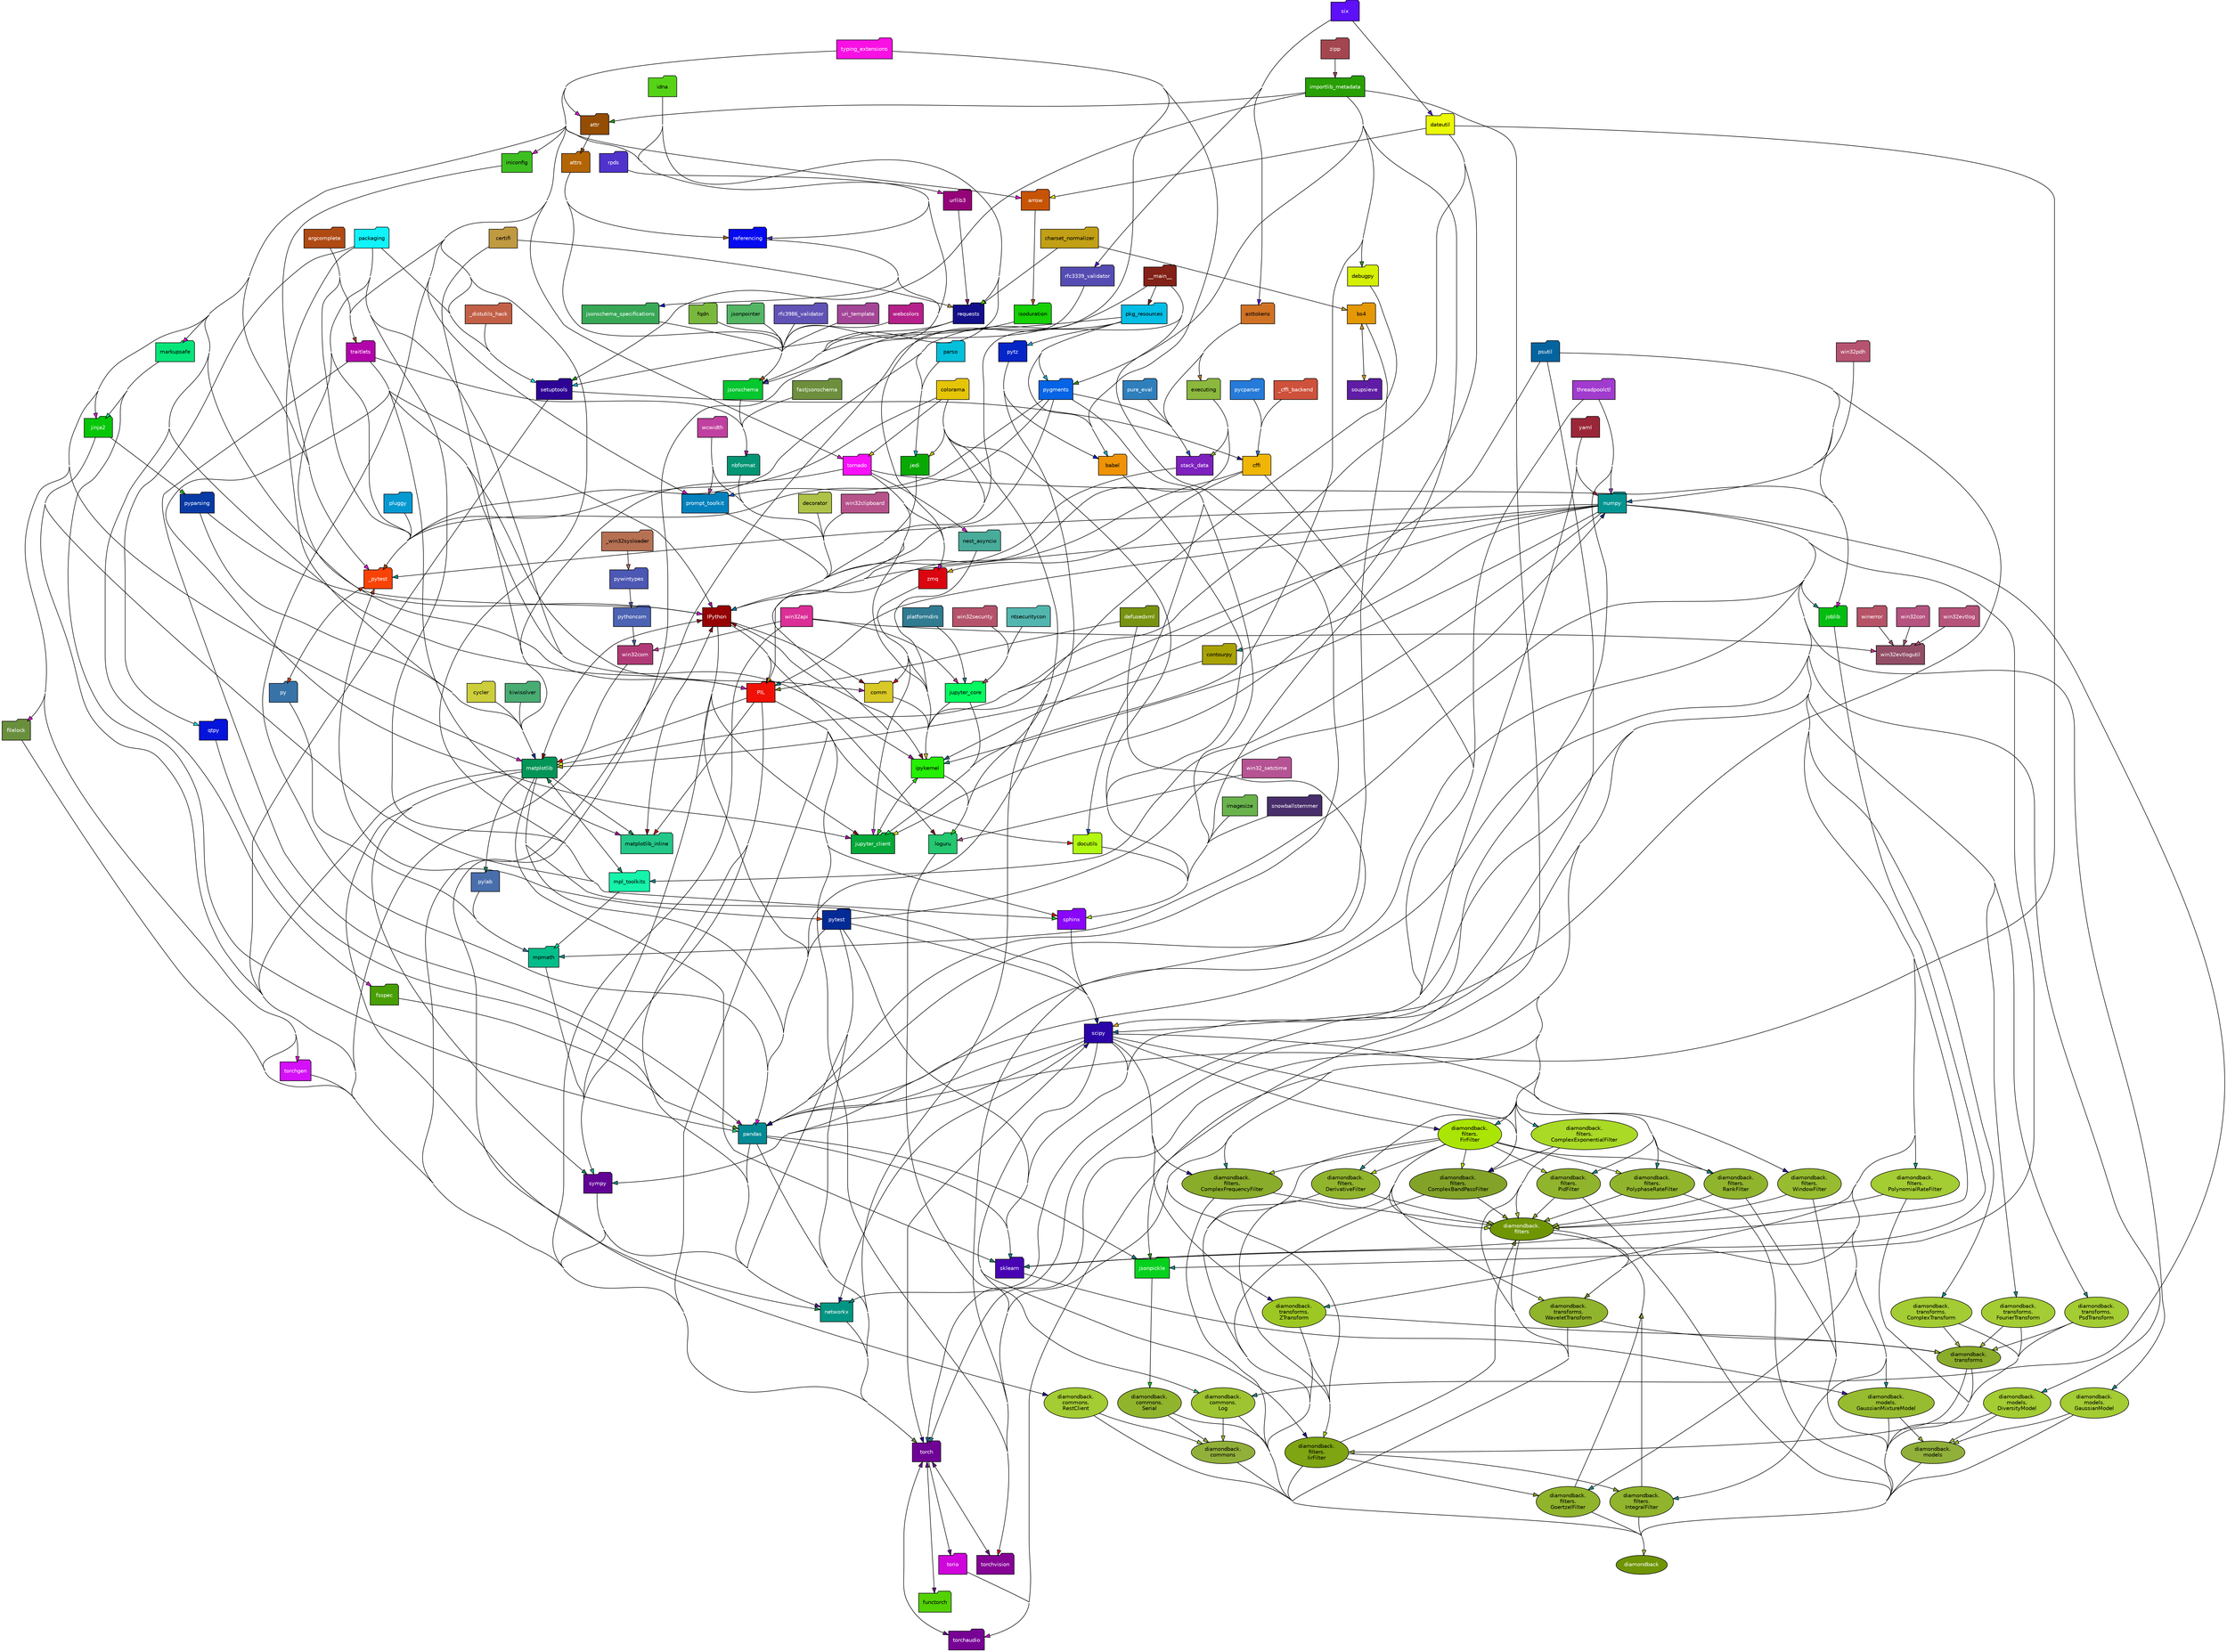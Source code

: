 
digraph G {
    concentrate = true;

    rankdir = TB;
    node [style=filled,fillcolor="#ffffff",fontcolor="#000000",fontname=Helvetica,fontsize=10];

    diamondback [fillcolor="#6f9503",fontcolor="#ffffff"];
    diamondback_commons [fillcolor="#91b03a",label="diamondback\.\ncommons"];
    diamondback_commons_Log [fillcolor="#9ec431",label="diamondback\.\ncommons\.\nLog"];
    diamondback_commons_RestClient [fillcolor="#a4cc33",label="diamondback\.\ncommons\.\nRestClient"];
    diamondback_commons_Serial [fillcolor="#91b42d",label="diamondback\.\ncommons\.\nSerial"];
    diamondback_filters [fillcolor="#6f9503",fontcolor="#ffffff",label="diamondback\.\nfilters"];
    diamondback_filters_ComplexBandPassFilter [fillcolor="#83a328",label="diamondback\.\nfilters\.\nComplexBandPassFilter"];
    diamondback_filters_ComplexExponentialFilter [fillcolor="#aad926",label="diamondback\.\nfilters\.\nComplexExponentialFilter"];
    diamondback_filters_ComplexFrequencyFilter [fillcolor="#8aac2b",label="diamondback\.\nfilters\.\nComplexFrequencyFilter"];
    diamondback_filters_DerivativeFilter [fillcolor="#91b42d",label="diamondback\.\nfilters\.\nDerivativeFilter"];
    diamondback_filters_FirFilter [fillcolor="#abe505",label="diamondback\.\nfilters\.\nFirFilter"];
    diamondback_filters_GoertzelFilter [fillcolor="#91b42d",label="diamondback\.\nfilters\.\nGoertzelFilter"];
    diamondback_filters_IirFilter [fillcolor="#7fa512",label="diamondback\.\nfilters\.\nIirFilter"];
    diamondback_filters_IntegralFilter [fillcolor="#91b42d",label="diamondback\.\nfilters\.\nIntegralFilter"];
    diamondback_filters_PidFilter [fillcolor="#91b42d",label="diamondback\.\nfilters\.\nPidFilter"];
    diamondback_filters_PolynomialRateFilter [fillcolor="#a4cc33",label="diamondback\.\nfilters\.\nPolynomialRateFilter"];
    diamondback_filters_PolyphaseRateFilter [fillcolor="#91b42d",label="diamondback\.\nfilters\.\nPolyphaseRateFilter"];
    diamondback_filters_RankFilter [fillcolor="#91b42d",label="diamondback\.\nfilters\.\nRankFilter"];
    diamondback_filters_WindowFilter [fillcolor="#97bc2f",label="diamondback\.\nfilters\.\nWindowFilter"];
    diamondback_models [fillcolor="#91b03a",label="diamondback\.\nmodels"];
    diamondback_models_DiversityModel [fillcolor="#a4cc33",label="diamondback\.\nmodels\.\nDiversityModel"];
    diamondback_models_GaussianMixtureModel [fillcolor="#97bc2f",label="diamondback\.\nmodels\.\nGaussianMixtureModel"];
    diamondback_models_GaussianModel [fillcolor="#a4cc33",label="diamondback\.\nmodels\.\nGaussianModel"];
    diamondback_transforms [fillcolor="#8aac2b",label="diamondback\.\ntransforms"];
    diamondback_transforms_ComplexTransform [fillcolor="#a4cc33",label="diamondback\.\ntransforms\.\nComplexTransform"];
    diamondback_transforms_FourierTransform [fillcolor="#a4cc33",label="diamondback\.\ntransforms\.\nFourierTransform"];
    diamondback_transforms_PsdTransform [fillcolor="#a4cc33",label="diamondback\.\ntransforms\.\nPsdTransform"];
    diamondback_transforms_WaveletTransform [fillcolor="#91b42d",label="diamondback\.\ntransforms\.\nWaveletTransform"];
    diamondback_transforms_ZTransform [fillcolor="#9dc823",label="diamondback\.\ntransforms\.\nZTransform"];
    IPython [fillcolor="#950303",fontcolor="#ffffff",shape="folder"];
    PIL [fillcolor="#ef1106",fontcolor="#ffffff",shape="folder"];
    __main__ [fillcolor="#822117",fontcolor="#ffffff",shape="folder"];
    _cffi_backend [fillcolor="#ce513b",fontcolor="#ffffff",shape="folder"];
    _distutils_hack [fillcolor="#c26047",fontcolor="#ffffff",shape="folder"];
    _pytest [fillcolor="#f94306",fontcolor="#ffffff",shape="folder"];
    _win32sysloader [fillcolor="#b67153",shape="folder"];
    argcomplete [fillcolor="#af4a13",fontcolor="#ffffff",shape="folder"];
    arrow [fillcolor="#c75305",fontcolor="#ffffff",shape="folder"];
    asttokens [fillcolor="#d07224",shape="folder"];
    attr [fillcolor="#954d03",fontcolor="#ffffff",shape="folder"];
    attrs [fillcolor="#b36504",fontcolor="#ffffff",shape="folder"];
    babel [fillcolor="#ef9306",shape="folder"];
    bs4 [fillcolor="#e59805",shape="folder"];
    certifi [fillcolor="#c09a40",shape="folder"];
    cffi [fillcolor="#efb606",shape="folder"];
    charset_normalizer [fillcolor="#c1a015",shape="folder"];
    colorama [fillcolor="#e5c505",shape="folder"];
    comm [fillcolor="#d9c926",shape="folder"];
    contourpy [fillcolor="#a9a204",shape="folder"];
    cycler [fillcolor="#cdce3b",shape="folder"];
    dateutil [fillcolor="#ebf906",shape="folder"];
    debugpy [fillcolor="#d6ef06",shape="folder"];
    decorator [fillcolor="#aec247",shape="folder"];
    defusedxml [fillcolor="#779310",fontcolor="#ffffff",shape="folder"];
    docutils [fillcolor="#b1f910",shape="folder"];
    executing [fillcolor="#8bb83d",shape="folder"];
    fastjsonschema [fillcolor="#6d8f3d",fontcolor="#ffffff",shape="folder"];
    filelock [fillcolor="#698f3d",fontcolor="#ffffff",shape="folder"];
    fqdn [fillcolor="#79b83d",shape="folder"];
    fsspec [fillcolor="#489f04",fontcolor="#ffffff",shape="folder"];
    functorch [fillcolor="#54d105",shape="folder"];
    idna [fillcolor="#56d317",shape="folder"];
    imagesize [fillcolor="#6ab34c",shape="folder"];
    importlib_metadata [fillcolor="#289f04",fontcolor="#ffffff",shape="folder"];
    iniconfig [fillcolor="#3ebf21",shape="folder"];
    ipykernel [fillcolor="#25ef06",shape="folder"];
    isoduration [fillcolor="#16d105",shape="folder"];
    jedi [fillcolor="#09a904",fontcolor="#ffffff",shape="folder"];
    jinja2 [fillcolor="#05c708",fontcolor="#ffffff",shape="folder"];
    joblib [fillcolor="#04bd11",fontcolor="#ffffff",shape="folder"];
    jsonpickle [fillcolor="#05d11d",fontcolor="#ffffff",shape="folder"];
    jsonpointer [fillcolor="#53b664",shape="folder"];
    jsonschema [fillcolor="#05c72f",fontcolor="#ffffff",shape="folder"];
    jsonschema_specifications [fillcolor="#38a856",fontcolor="#ffffff",shape="folder"];
    jupyter_client [fillcolor="#04a939",fontcolor="#ffffff",shape="folder"];
    jupyter_core [fillcolor="#06f960",shape="folder"];
    kiwisolver [fillcolor="#49ac73",shape="folder"];
    loguru [fillcolor="#23c870",shape="folder"];
    markupsafe [fillcolor="#05e57a",shape="folder"];
    matplotlib [fillcolor="#039557",fontcolor="#ffffff",shape="folder"];
    matplotlib_inline [fillcolor="#23c889",shape="folder"];
    mpl_toolkits [fillcolor="#16f3ab",shape="folder"];
    mpmath [fillcolor="#04bd8a",shape="folder"];
    nbformat [fillcolor="#039574",fontcolor="#ffffff",shape="folder"];
    nest_asyncio [fillcolor="#49ac9a",shape="folder"];
    networkx [fillcolor="#039583",fontcolor="#ffffff",shape="folder"];
    ntsecuritycon [fillcolor="#53b6ae",shape="folder"];
    numpy [fillcolor="#039592",fontcolor="#ffffff",shape="folder"];
    packaging [fillcolor="#10f3f9",shape="folder"];
    pandas [fillcolor="#038a95",fontcolor="#ffffff",shape="folder"];
    parso [fillcolor="#05c0db",shape="folder"];
    pkg_resources [fillcolor="#05bee5",shape="folder"];
    platformdirs [fillcolor="#307b91",fontcolor="#ffffff",shape="folder"];
    pluggy [fillcolor="#0599d1",fontcolor="#ffffff",shape="folder"];
    prompt_toolkit [fillcolor="#0481bd",fontcolor="#ffffff",shape="folder"];
    psutil [fillcolor="#04649f",fontcolor="#ffffff",shape="folder"];
    pure_eval [fillcolor="#2f7fbc",fontcolor="#ffffff",shape="folder"];
    py [fillcolor="#3873a8",fontcolor="#ffffff",shape="folder"];
    pycparser [fillcolor="#267ad9",fontcolor="#ffffff",shape="folder"];
    pygments [fillcolor="#0563e5",fontcolor="#ffffff",shape="folder"];
    pylab [fillcolor="#496eac",fontcolor="#ffffff",shape="folder"];
    pyparsing [fillcolor="#083aa5",fontcolor="#ffffff",shape="folder"];
    pytest [fillcolor="#032b95",fontcolor="#ffffff",shape="folder"];
    pythoncom [fillcolor="#4c63b3",fontcolor="#ffffff",shape="folder"];
    pytz [fillcolor="#0525c7",fontcolor="#ffffff",shape="folder"];
    pywintypes [fillcolor="#4c58b3",fontcolor="#ffffff",shape="folder"];
    qtpy [fillcolor="#0514db",fontcolor="#ffffff",shape="folder"];
    referencing [fillcolor="#060aef",fontcolor="#ffffff",shape="folder"];
    requests [fillcolor="#130f8a",fontcolor="#ffffff",shape="folder"];
    rfc3339_validator [fillcolor="#554cb3",fontcolor="#ffffff",shape="folder"];
    rfc3986_validator [fillcolor="#6153b6",fontcolor="#ffffff",shape="folder"];
    rpds [fillcolor="#4f33cc",fontcolor="#ffffff",shape="folder"];
    scipy [fillcolor="#2b04a9",fontcolor="#ffffff",shape="folder"];
    setuptools [fillcolor="#2d0395",fontcolor="#ffffff",shape="folder"];
    six [fillcolor="#5e10f9",fontcolor="#ffffff",shape="folder"];
    sklearn [fillcolor="#4804b3",fontcolor="#ffffff",shape="folder"];
    snowballstemmer [fillcolor="#482e6b",fontcolor="#ffffff",shape="folder"];
    soupsieve [fillcolor="#5f1da5",fontcolor="#ffffff",shape="folder"];
    sphinx [fillcolor="#8906f9",fontcolor="#ffffff",shape="folder"];
    stack_data [fillcolor="#7e21bf",fontcolor="#ffffff",shape="folder"];
    sympy [fillcolor="#610395",fontcolor="#ffffff",shape="folder"];
    threadpoolctl [fillcolor="#a13bce",fontcolor="#ffffff",shape="folder"];
    torch [fillcolor="#6f0395",fontcolor="#ffffff",shape="folder"];
    torchaudio [fillcolor="#770395",fontcolor="#ffffff",shape="folder"];
    torchgen [fillcolor="#d410f9",fontcolor="#ffffff",shape="folder"];
    torchvision [fillcolor="#850395",fontcolor="#ffffff",shape="folder"];
    torio [fillcolor="#cf05db",fontcolor="#ffffff",shape="folder"];
    tornado [fillcolor="#f710f9",fontcolor="#ffffff",shape="folder"];
    traitlets [fillcolor="#b304ac",fontcolor="#ffffff",shape="folder"];
    typing_extensions [fillcolor="#f910e4",fontcolor="#ffffff",shape="folder"];
    uri_template [fillcolor="#a44697",fontcolor="#ffffff",shape="folder"];
    urllib3 [fillcolor="#950379",fontcolor="#ffffff",shape="folder"];
    wcwidth [fillcolor="#c040a0",fontcolor="#ffffff",shape="folder"];
    webcolors [fillcolor="#b6208a",fontcolor="#ffffff",shape="folder"];
    win32_setctime [fillcolor="#b65394",fontcolor="#ffffff",shape="folder"];
    win32api [fillcolor="#db2f97",fontcolor="#ffffff",shape="folder"];
    win32clipboard [fillcolor="#b6538a",fontcolor="#ffffff",shape="folder"];
    win32com [fillcolor="#b03a76",fontcolor="#ffffff",shape="folder"];
    win32con [fillcolor="#b65380",fontcolor="#ffffff",shape="folder"];
    win32evtlog [fillcolor="#b6537b",fontcolor="#ffffff",shape="folder"];
    win32evtlogutil [fillcolor="#924e66",fontcolor="#ffffff",shape="folder"];
    win32pdh [fillcolor="#b65371",fontcolor="#ffffff",shape="folder"];
    win32security [fillcolor="#b6536c",fontcolor="#ffffff",shape="folder"];
    winerror [fillcolor="#b65367",fontcolor="#ffffff",shape="folder"];
    yaml [fillcolor="#9b2638",fontcolor="#ffffff",shape="folder"];
    zipp [fillcolor="#a44650",fontcolor="#ffffff",shape="folder"];
    zmq [fillcolor="#db0510",fontcolor="#ffffff",shape="folder"];
    IPython -> PIL [fillcolor="#950303",minlen="2"];
    IPython -> comm [fillcolor="#950303",minlen="2"];
    IPython -> ipykernel [fillcolor="#950303",minlen="3"];
    IPython -> jupyter_client [fillcolor="#950303",minlen="2"];
    IPython -> loguru [fillcolor="#950303",minlen="2"];
    IPython -> matplotlib [fillcolor="#950303",minlen="3"];
    IPython -> matplotlib_inline [fillcolor="#950303",minlen="3"];
    IPython -> pandas [fillcolor="#950303",minlen="4"];
    IPython -> sympy [fillcolor="#950303",minlen="3"];
    PIL -> docutils [fillcolor="#ef1106",minlen="4"];
    PIL -> matplotlib [fillcolor="#ef1106",minlen="2"];
    PIL -> matplotlib_inline [fillcolor="#ef1106",minlen="2"];
    PIL -> networkx [fillcolor="#ef1106",minlen="3"];
    PIL -> sphinx [fillcolor="#ef1106",minlen="3"];
    PIL -> sympy [fillcolor="#ef1106",minlen="4"];
    PIL -> torch [fillcolor="#ef1106",minlen="4"];
    PIL -> torchvision [fillcolor="#ef1106",minlen="2"];
    __main__ -> IPython [fillcolor="#822117",minlen="3"];
    __main__ -> pandas [fillcolor="#822117",minlen="4"];
    __main__ -> pkg_resources [fillcolor="#822117"];
    __main__ -> torch [fillcolor="#822117",minlen="4"];
    _cffi_backend -> cffi [fillcolor="#ce513b",minlen="2"];
    _distutils_hack -> setuptools [fillcolor="#c26047",minlen="2"];
    _pytest -> py [fillcolor="#f94306",minlen="3"];
    _pytest -> pytest [fillcolor="#f94306",minlen="2"];
    _win32sysloader -> pywintypes [fillcolor="#b67153"];
    argcomplete -> _pytest [fillcolor="#af4a13",minlen="2"];
    argcomplete -> traitlets [fillcolor="#af4a13",minlen="3"];
    arrow -> isoduration [fillcolor="#c75305",minlen="3"];
    asttokens -> executing [fillcolor="#d07224",minlen="2"];
    asttokens -> stack_data [fillcolor="#d07224",minlen="2"];
    attr -> attrs [fillcolor="#954d03"];
    attrs -> jsonschema [fillcolor="#b36504",minlen="2"];
    attrs -> referencing [fillcolor="#b36504",minlen="2"];
    babel -> sphinx [fillcolor="#ef9306",minlen="3"];
    bs4 -> pandas [fillcolor="#e59805",minlen="3"];
    bs4 -> soupsieve [fillcolor="#e59805",minlen="2"];
    certifi -> matplotlib [fillcolor="#c09a40"];
    certifi -> requests [fillcolor="#c09a40",minlen="2"];
    cffi -> PIL [fillcolor="#efb606",minlen="2"];
    cffi -> scipy [fillcolor="#efb606",minlen="3"];
    cffi -> zmq [fillcolor="#efb606",minlen="3"];
    charset_normalizer -> bs4 [fillcolor="#c1a015",minlen="2"];
    charset_normalizer -> requests [fillcolor="#c1a015",minlen="2"];
    colorama -> IPython [fillcolor="#e5c505",minlen="3"];
    colorama -> _pytest [fillcolor="#e5c505",minlen="2"];
    colorama -> jedi [fillcolor="#e5c505",minlen="2"];
    colorama -> loguru [fillcolor="#e5c505",minlen="2"];
    colorama -> sphinx [fillcolor="#e5c505",minlen="3"];
    colorama -> torch [fillcolor="#e5c505",minlen="3"];
    colorama -> tornado [fillcolor="#e5c505",minlen="2"];
    comm -> ipykernel [fillcolor="#d9c926",minlen="2"];
    contourpy -> matplotlib [fillcolor="#a9a204",minlen="2"];
    cycler -> matplotlib [fillcolor="#cdce3b",minlen="2"];
    dateutil -> arrow [fillcolor="#ebf906",minlen="2"];
    dateutil -> jupyter_client [fillcolor="#ebf906",minlen="2"];
    dateutil -> matplotlib [fillcolor="#ebf906",minlen="2"];
    dateutil -> pandas [fillcolor="#ebf906",minlen="3"];
    debugpy -> ipykernel [fillcolor="#d6ef06",minlen="3"];
    decorator -> IPython [fillcolor="#aec247",minlen="3"];
    defusedxml -> PIL [fillcolor="#779310",minlen="2"];
    defusedxml -> torchvision [fillcolor="#779310",minlen="3"];
    diamondback_commons -> diamondback [fillcolor="#91b03a"];
    diamondback_commons_Log -> diamondback [fillcolor="#9ec431",minlen="2"];
    diamondback_commons_Log -> diamondback_commons [fillcolor="#9ec431",weight="2"];
    diamondback_commons_RestClient -> diamondback [fillcolor="#a4cc33",minlen="2"];
    diamondback_commons_RestClient -> diamondback_commons [fillcolor="#a4cc33",weight="2"];
    diamondback_commons_Serial -> diamondback [fillcolor="#91b42d",minlen="2"];
    diamondback_commons_Serial -> diamondback_commons [fillcolor="#91b42d",weight="2"];
    diamondback_filters -> diamondback [fillcolor="#6f9503"];
    diamondback_filters -> diamondback_transforms_WaveletTransform [fillcolor="#6f9503",minlen="2"];
    diamondback_filters_ComplexBandPassFilter -> diamondback [fillcolor="#83a328",minlen="2"];
    diamondback_filters_ComplexBandPassFilter -> diamondback_filters [fillcolor="#83a328",weight="2"];
    diamondback_filters_ComplexExponentialFilter -> diamondback [fillcolor="#aad926",minlen="2"];
    diamondback_filters_ComplexExponentialFilter -> diamondback_filters [fillcolor="#aad926",weight="2"];
    diamondback_filters_ComplexExponentialFilter -> diamondback_filters_ComplexBandPassFilter [fillcolor="#aad926",weight="2"];
    diamondback_filters_ComplexFrequencyFilter -> diamondback [fillcolor="#8aac2b",minlen="2"];
    diamondback_filters_ComplexFrequencyFilter -> diamondback_filters [fillcolor="#8aac2b",weight="2"];
    diamondback_filters_DerivativeFilter -> diamondback [fillcolor="#91b42d",minlen="2"];
    diamondback_filters_DerivativeFilter -> diamondback_filters [fillcolor="#91b42d",weight="2"];
    diamondback_filters_FirFilter -> diamondback [fillcolor="#abe505",minlen="2"];
    diamondback_filters_FirFilter -> diamondback_filters [fillcolor="#abe505",weight="2"];
    diamondback_filters_FirFilter -> diamondback_filters_ComplexBandPassFilter [fillcolor="#abe505",weight="2"];
    diamondback_filters_FirFilter -> diamondback_filters_ComplexFrequencyFilter [fillcolor="#abe505",weight="2"];
    diamondback_filters_FirFilter -> diamondback_filters_DerivativeFilter [fillcolor="#abe505",weight="2"];
    diamondback_filters_FirFilter -> diamondback_filters_IirFilter [fillcolor="#abe505",weight="2"];
    diamondback_filters_FirFilter -> diamondback_filters_PidFilter [fillcolor="#abe505",weight="2"];
    diamondback_filters_FirFilter -> diamondback_filters_PolyphaseRateFilter [fillcolor="#abe505",weight="2"];
    diamondback_filters_FirFilter -> diamondback_filters_RankFilter [fillcolor="#abe505",weight="2"];
    diamondback_filters_FirFilter -> diamondback_transforms_WaveletTransform [fillcolor="#abe505",minlen="2"];
    diamondback_filters_GoertzelFilter -> diamondback [fillcolor="#91b42d",minlen="2"];
    diamondback_filters_GoertzelFilter -> diamondback_filters [fillcolor="#91b42d",weight="2"];
    diamondback_filters_IirFilter -> diamondback [fillcolor="#7fa512",minlen="2"];
    diamondback_filters_IirFilter -> diamondback_filters [fillcolor="#7fa512",weight="2"];
    diamondback_filters_IirFilter -> diamondback_filters_GoertzelFilter [fillcolor="#7fa512",weight="2"];
    diamondback_filters_IirFilter -> diamondback_filters_IntegralFilter [fillcolor="#7fa512",weight="2"];
    diamondback_filters_IntegralFilter -> diamondback [fillcolor="#91b42d",minlen="2"];
    diamondback_filters_IntegralFilter -> diamondback_filters [fillcolor="#91b42d",weight="2"];
    diamondback_filters_PidFilter -> diamondback [fillcolor="#91b42d",minlen="2"];
    diamondback_filters_PidFilter -> diamondback_filters [fillcolor="#91b42d",weight="2"];
    diamondback_filters_PolynomialRateFilter -> diamondback [fillcolor="#a4cc33",minlen="2"];
    diamondback_filters_PolynomialRateFilter -> diamondback_filters [fillcolor="#a4cc33",weight="2"];
    diamondback_filters_PolyphaseRateFilter -> diamondback [fillcolor="#91b42d",minlen="2"];
    diamondback_filters_PolyphaseRateFilter -> diamondback_filters [fillcolor="#91b42d",weight="2"];
    diamondback_filters_RankFilter -> diamondback [fillcolor="#91b42d",minlen="2"];
    diamondback_filters_RankFilter -> diamondback_filters [fillcolor="#91b42d",weight="2"];
    diamondback_filters_WindowFilter -> diamondback [fillcolor="#97bc2f",minlen="2"];
    diamondback_filters_WindowFilter -> diamondback_filters [fillcolor="#97bc2f",weight="2"];
    diamondback_models -> diamondback [fillcolor="#91b03a"];
    diamondback_models_DiversityModel -> diamondback [fillcolor="#a4cc33",minlen="2"];
    diamondback_models_DiversityModel -> diamondback_models [fillcolor="#a4cc33",weight="2"];
    diamondback_models_GaussianMixtureModel -> diamondback [fillcolor="#97bc2f",minlen="2"];
    diamondback_models_GaussianMixtureModel -> diamondback_models [fillcolor="#97bc2f",weight="2"];
    diamondback_models_GaussianModel -> diamondback [fillcolor="#a4cc33",minlen="2"];
    diamondback_models_GaussianModel -> diamondback_models [fillcolor="#a4cc33",weight="2"];
    diamondback_transforms -> diamondback [fillcolor="#8aac2b"];
    diamondback_transforms -> diamondback_filters_IirFilter [fillcolor="#8aac2b",minlen="2"];
    diamondback_transforms_ComplexTransform -> diamondback [fillcolor="#a4cc33",minlen="2"];
    diamondback_transforms_ComplexTransform -> diamondback_transforms [fillcolor="#a4cc33",weight="2"];
    diamondback_transforms_FourierTransform -> diamondback [fillcolor="#a4cc33",minlen="2"];
    diamondback_transforms_FourierTransform -> diamondback_transforms [fillcolor="#a4cc33",weight="2"];
    diamondback_transforms_PsdTransform -> diamondback [fillcolor="#a4cc33",minlen="2"];
    diamondback_transforms_PsdTransform -> diamondback_transforms [fillcolor="#a4cc33",weight="2"];
    diamondback_transforms_WaveletTransform -> diamondback [fillcolor="#91b42d",minlen="2"];
    diamondback_transforms_WaveletTransform -> diamondback_transforms [fillcolor="#91b42d",weight="2"];
    diamondback_transforms_ZTransform -> diamondback [fillcolor="#9dc823",minlen="2"];
    diamondback_transforms_ZTransform -> diamondback_filters_IirFilter [fillcolor="#9dc823",minlen="2"];
    diamondback_transforms_ZTransform -> diamondback_transforms [fillcolor="#9dc823",weight="2"];
    docutils -> sphinx [fillcolor="#b1f910",minlen="2"];
    executing -> IPython [fillcolor="#8bb83d",minlen="3"];
    executing -> stack_data [fillcolor="#8bb83d",minlen="2"];
    fastjsonschema -> nbformat [fillcolor="#6d8f3d",minlen="2"];
    filelock -> torch [fillcolor="#698f3d",minlen="3"];
    fqdn -> jsonschema [fillcolor="#79b83d",minlen="2"];
    fsspec -> pandas [fillcolor="#489f04",minlen="3"];
    functorch -> torch [fillcolor="#54d105",minlen="4"];
    idna -> jsonschema [fillcolor="#56d317",minlen="2"];
    idna -> requests [fillcolor="#56d317",minlen="2"];
    idna -> urllib3 [fillcolor="#56d317",minlen="3"];
    imagesize -> sphinx [fillcolor="#6ab34c",minlen="3"];
    importlib_metadata -> attr [fillcolor="#289f04"];
    importlib_metadata -> debugpy [fillcolor="#289f04",minlen="3"];
    importlib_metadata -> jsonpickle [fillcolor="#289f04",minlen="2"];
    importlib_metadata -> jupyter_client [fillcolor="#289f04",minlen="3"];
    importlib_metadata -> pygments [fillcolor="#289f04",minlen="2"];
    importlib_metadata -> setuptools [fillcolor="#289f04",minlen="2"];
    importlib_metadata -> sphinx [fillcolor="#289f04",minlen="2"];
    iniconfig -> _pytest [fillcolor="#3ebf21",minlen="2"];
    ipykernel -> IPython [fillcolor="#25ef06",minlen="2"];
    ipykernel -> jupyter_client [fillcolor="#25ef06"];
    ipykernel -> loguru [fillcolor="#25ef06",minlen="2"];
    isoduration -> jsonschema [fillcolor="#16d105",minlen="2"];
    jedi -> IPython [fillcolor="#09a904",minlen="3"];
    jinja2 -> pyparsing [fillcolor="#05c708",minlen="2"];
    jinja2 -> sphinx [fillcolor="#05c708",minlen="3"];
    jinja2 -> torch [fillcolor="#05c708",minlen="3"];
    joblib -> sklearn [fillcolor="#04bd11",minlen="3"];
    jsonpickle -> diamondback_commons_Serial [fillcolor="#05d11d",minlen="3"];
    jsonpointer -> jsonschema [fillcolor="#53b664",minlen="2"];
    jsonschema -> nbformat [fillcolor="#05c72f",minlen="2"];
    jsonschema_specifications -> jsonschema [fillcolor="#38a856",minlen="2"];
    jupyter_client -> ipykernel [fillcolor="#04a939",minlen="2"];
    jupyter_core -> ipykernel [fillcolor="#06f960",minlen="2"];
    jupyter_core -> jupyter_client [fillcolor="#06f960"];
    kiwisolver -> matplotlib [fillcolor="#49ac73",minlen="2"];
    loguru -> diamondback_commons_Log [fillcolor="#23c870",minlen="3"];
    markupsafe -> jinja2 [fillcolor="#05e57a",minlen="2"];
    markupsafe -> pandas [fillcolor="#05e57a",minlen="4"];
    matplotlib -> IPython [fillcolor="#039557",minlen="3"];
    matplotlib -> matplotlib_inline [fillcolor="#039557",minlen="2"];
    matplotlib -> mpl_toolkits [fillcolor="#039557",minlen="3"];
    matplotlib -> networkx [fillcolor="#039557",minlen="3"];
    matplotlib -> pandas [fillcolor="#039557",minlen="3"];
    matplotlib -> pylab [fillcolor="#039557",minlen="2"];
    matplotlib -> scipy [fillcolor="#039557",minlen="3"];
    matplotlib -> sklearn [fillcolor="#039557",minlen="3"];
    matplotlib -> sympy [fillcolor="#039557",minlen="3"];
    matplotlib -> torch [fillcolor="#039557",minlen="3"];
    matplotlib_inline -> IPython [fillcolor="#23c889",minlen="3"];
    mpl_toolkits -> matplotlib [fillcolor="#16f3ab",minlen="3"];
    mpl_toolkits -> mpmath [fillcolor="#16f3ab",minlen="2"];
    mpmath -> sympy [fillcolor="#04bd8a",minlen="3"];
    nbformat -> IPython [fillcolor="#039574",minlen="4"];
    nest_asyncio -> ipykernel [fillcolor="#49ac9a",minlen="2"];
    networkx -> torch [fillcolor="#039583",minlen="3"];
    ntsecuritycon -> jupyter_core [fillcolor="#53b6ae",minlen="2"];
    numpy -> IPython [fillcolor="#039592",minlen="3"];
    numpy -> PIL [fillcolor="#039592",minlen="2"];
    numpy -> _pytest [fillcolor="#039592",minlen="2"];
    numpy -> contourpy [fillcolor="#039592",minlen="2"];
    numpy -> diamondback_commons_Log [fillcolor="#039592",minlen="3"];
    numpy -> diamondback_filters_ComplexBandPassFilter [fillcolor="#039592",minlen="3"];
    numpy -> diamondback_filters_ComplexExponentialFilter [fillcolor="#039592",minlen="3"];
    numpy -> diamondback_filters_ComplexFrequencyFilter [fillcolor="#039592",minlen="3"];
    numpy -> diamondback_filters_DerivativeFilter [fillcolor="#039592",minlen="3"];
    numpy -> diamondback_filters_FirFilter [fillcolor="#039592",minlen="3"];
    numpy -> diamondback_filters_GoertzelFilter [fillcolor="#039592",minlen="3"];
    numpy -> diamondback_filters_IirFilter [fillcolor="#039592",minlen="3"];
    numpy -> diamondback_filters_IntegralFilter [fillcolor="#039592",minlen="3"];
    numpy -> diamondback_filters_PidFilter [fillcolor="#039592",minlen="3"];
    numpy -> diamondback_filters_PolynomialRateFilter [fillcolor="#039592",minlen="3"];
    numpy -> diamondback_filters_PolyphaseRateFilter [fillcolor="#039592",minlen="3"];
    numpy -> diamondback_filters_RankFilter [fillcolor="#039592",minlen="3"];
    numpy -> diamondback_filters_WindowFilter [fillcolor="#039592",minlen="3"];
    numpy -> diamondback_models_DiversityModel [fillcolor="#039592",minlen="3"];
    numpy -> diamondback_models_GaussianMixtureModel [fillcolor="#039592",minlen="3"];
    numpy -> diamondback_models_GaussianModel [fillcolor="#039592",minlen="3"];
    numpy -> diamondback_transforms_ComplexTransform [fillcolor="#039592",minlen="3"];
    numpy -> diamondback_transforms_FourierTransform [fillcolor="#039592",minlen="3"];
    numpy -> diamondback_transforms_PsdTransform [fillcolor="#039592",minlen="3"];
    numpy -> diamondback_transforms_WaveletTransform [fillcolor="#039592",minlen="3"];
    numpy -> diamondback_transforms_ZTransform [fillcolor="#039592",minlen="3"];
    numpy -> ipykernel [fillcolor="#039592",minlen="2"];
    numpy -> joblib [fillcolor="#039592",minlen="3"];
    numpy -> jsonpickle [fillcolor="#039592",minlen="3"];
    numpy -> matplotlib [fillcolor="#039592",minlen="2"];
    numpy -> mpl_toolkits [fillcolor="#039592",minlen="3"];
    numpy -> mpmath [fillcolor="#039592",minlen="3"];
    numpy -> networkx [fillcolor="#039592",minlen="3"];
    numpy -> pandas [fillcolor="#039592",minlen="3"];
    numpy -> scipy [fillcolor="#039592",minlen="3"];
    numpy -> sklearn [fillcolor="#039592",minlen="3"];
    numpy -> sympy [fillcolor="#039592",minlen="4"];
    numpy -> torch [fillcolor="#039592",minlen="4"];
    numpy -> torchaudio [fillcolor="#039592",minlen="2"];
    numpy -> torchvision [fillcolor="#039592",minlen="2"];
    packaging -> PIL [fillcolor="#10f3f9",minlen="2"];
    packaging -> _pytest [fillcolor="#10f3f9",minlen="2"];
    packaging -> ipykernel [fillcolor="#10f3f9",minlen="2"];
    packaging -> matplotlib [fillcolor="#10f3f9",minlen="2"];
    packaging -> qtpy [fillcolor="#10f3f9",minlen="2"];
    packaging -> setuptools [fillcolor="#10f3f9",minlen="4"];
    packaging -> sphinx [fillcolor="#10f3f9",minlen="2"];
    pandas -> jsonpickle [fillcolor="#038a95",minlen="3"];
    pandas -> networkx [fillcolor="#038a95",minlen="2"];
    pandas -> sklearn [fillcolor="#038a95",minlen="3"];
    pandas -> torch [fillcolor="#038a95",minlen="4"];
    parso -> jedi [fillcolor="#05c0db",minlen="3"];
    pkg_resources -> _pytest [fillcolor="#05bee5",minlen="2"];
    pkg_resources -> babel [fillcolor="#05bee5",minlen="3"];
    pkg_resources -> jedi [fillcolor="#05bee5",minlen="3"];
    pkg_resources -> pygments [fillcolor="#05bee5",minlen="2"];
    pkg_resources -> pytz [fillcolor="#05bee5"];
    pkg_resources -> setuptools [fillcolor="#05bee5",minlen="2"];
    platformdirs -> jupyter_core [fillcolor="#307b91",minlen="2"];
    pluggy -> _pytest [fillcolor="#0599d1",minlen="2"];
    prompt_toolkit -> IPython [fillcolor="#0481bd",minlen="3"];
    psutil -> ipykernel [fillcolor="#04649f",minlen="2"];
    psutil -> joblib [fillcolor="#04649f",minlen="4"];
    psutil -> numpy [fillcolor="#04649f",minlen="4"];
    psutil -> scipy [fillcolor="#04649f",minlen="3"];
    psutil -> torch [fillcolor="#04649f",minlen="4"];
    pure_eval -> stack_data [fillcolor="#2f7fbc",minlen="2"];
    py -> _pytest [fillcolor="#3873a8",minlen="2"];
    py -> mpmath [fillcolor="#3873a8",minlen="3"];
    pycparser -> cffi [fillcolor="#267ad9",minlen="2"];
    pygments -> IPython [fillcolor="#0563e5",minlen="3"];
    pygments -> _pytest [fillcolor="#0563e5",minlen="3"];
    pygments -> docutils [fillcolor="#0563e5",minlen="3"];
    pygments -> prompt_toolkit [fillcolor="#0563e5",minlen="3"];
    pygments -> sphinx [fillcolor="#0563e5",minlen="3"];
    pygments -> stack_data [fillcolor="#0563e5",minlen="2"];
    pylab -> mpmath [fillcolor="#496eac",minlen="2"];
    pyparsing -> IPython [fillcolor="#083aa5",minlen="3"];
    pyparsing -> matplotlib [fillcolor="#083aa5",minlen="2"];
    pytest -> _pytest [fillcolor="#032b95",minlen="2"];
    pytest -> networkx [fillcolor="#032b95",minlen="3"];
    pytest -> numpy [fillcolor="#032b95",minlen="4"];
    pytest -> pandas [fillcolor="#032b95",minlen="3"];
    pytest -> scipy [fillcolor="#032b95",minlen="3"];
    pytest -> sklearn [fillcolor="#032b95",minlen="3"];
    pytest -> torch [fillcolor="#032b95",minlen="4"];
    pythoncom -> win32com [fillcolor="#4c63b3"];
    pytz -> babel [fillcolor="#0525c7",minlen="3"];
    pytz -> pandas [fillcolor="#0525c7",minlen="4"];
    pywintypes -> pythoncom [fillcolor="#4c58b3"];
    qtpy -> pandas [fillcolor="#0514db",minlen="3"];
    referencing -> jsonschema [fillcolor="#060aef",minlen="2"];
    referencing -> jsonschema_specifications [fillcolor="#060aef",minlen="2"];
    requests -> diamondback_commons_RestClient [fillcolor="#130f8a",minlen="3"];
    requests -> jsonschema [fillcolor="#130f8a",minlen="2"];
    rfc3339_validator -> jsonschema [fillcolor="#554cb3",minlen="2"];
    rfc3986_validator -> jsonschema [fillcolor="#6153b6",minlen="2"];
    rpds -> jsonschema [fillcolor="#4f33cc",minlen="2"];
    rpds -> referencing [fillcolor="#4f33cc",minlen="2"];
    scipy -> diamondback_filters_ComplexBandPassFilter [fillcolor="#2b04a9",minlen="3"];
    scipy -> diamondback_filters_ComplexFrequencyFilter [fillcolor="#2b04a9",minlen="3"];
    scipy -> diamondback_filters_FirFilter [fillcolor="#2b04a9",minlen="3"];
    scipy -> diamondback_filters_IirFilter [fillcolor="#2b04a9",minlen="3"];
    scipy -> diamondback_filters_WindowFilter [fillcolor="#2b04a9",minlen="3"];
    scipy -> diamondback_transforms_ZTransform [fillcolor="#2b04a9",minlen="3"];
    scipy -> networkx [fillcolor="#2b04a9",minlen="3"];
    scipy -> pandas [fillcolor="#2b04a9",minlen="3"];
    scipy -> sklearn [fillcolor="#2b04a9",minlen="3"];
    scipy -> sympy [fillcolor="#2b04a9",minlen="4"];
    scipy -> torch [fillcolor="#2b04a9",minlen="4"];
    scipy -> torchvision [fillcolor="#2b04a9",minlen="3"];
    setuptools -> cffi [fillcolor="#2d0395",minlen="2"];
    setuptools -> torch [fillcolor="#2d0395",minlen="3"];
    six -> asttokens [fillcolor="#5e10f9",minlen="2"];
    six -> dateutil [fillcolor="#5e10f9",minlen="3"];
    six -> rfc3339_validator [fillcolor="#5e10f9"];
    sklearn -> diamondback_models_GaussianMixtureModel [fillcolor="#4804b3",minlen="3"];
    snowballstemmer -> sphinx [fillcolor="#482e6b",minlen="3"];
    soupsieve -> bs4 [fillcolor="#5f1da5",minlen="2"];
    sphinx -> scipy [fillcolor="#8906f9",minlen="3"];
    stack_data -> IPython [fillcolor="#7e21bf",minlen="3"];
    sympy -> networkx [fillcolor="#610395",minlen="3"];
    sympy -> torch [fillcolor="#610395",minlen="4"];
    threadpoolctl -> numpy [fillcolor="#a13bce",minlen="3"];
    threadpoolctl -> scipy [fillcolor="#a13bce",minlen="3"];
    threadpoolctl -> sklearn [fillcolor="#a13bce",minlen="3"];
    torch -> functorch [fillcolor="#6f0395",minlen="3"];
    torch -> scipy [fillcolor="#6f0395",minlen="4"];
    torch -> torchaudio [fillcolor="#6f0395",minlen="3"];
    torch -> torchvision [fillcolor="#6f0395",minlen="2"];
    torch -> torio [fillcolor="#6f0395",minlen="3"];
    torchaudio -> torch [fillcolor="#770395",minlen="4"];
    torchgen -> torch [fillcolor="#d410f9",minlen="3"];
    torchvision -> torch [fillcolor="#850395",minlen="3"];
    torio -> torchaudio [fillcolor="#cf05db",minlen="2"];
    tornado -> ipykernel [fillcolor="#f710f9",minlen="2"];
    tornado -> joblib [fillcolor="#f710f9",minlen="2"];
    tornado -> jupyter_client [fillcolor="#f710f9",minlen="2"];
    tornado -> matplotlib [fillcolor="#f710f9",minlen="3"];
    tornado -> nest_asyncio [fillcolor="#f710f9",minlen="2"];
    tornado -> zmq [fillcolor="#f710f9",minlen="3"];
    traitlets -> IPython [fillcolor="#b304ac",minlen="4"];
    traitlets -> comm [fillcolor="#b304ac",minlen="3"];
    traitlets -> ipykernel [fillcolor="#b304ac",minlen="3"];
    traitlets -> jupyter_client [fillcolor="#b304ac",minlen="3"];
    traitlets -> matplotlib_inline [fillcolor="#b304ac",minlen="2"];
    traitlets -> nbformat [fillcolor="#b304ac",minlen="3"];
    traitlets -> pandas [fillcolor="#b304ac",minlen="4"];
    typing_extensions -> IPython [fillcolor="#f910e4",minlen="3"];
    typing_extensions -> PIL [fillcolor="#f910e4",minlen="2"];
    typing_extensions -> _pytest [fillcolor="#f910e4",minlen="3"];
    typing_extensions -> arrow [fillcolor="#f910e4",minlen="2"];
    typing_extensions -> attr [fillcolor="#f910e4",minlen="2"];
    typing_extensions -> babel [fillcolor="#f910e4",minlen="2"];
    typing_extensions -> filelock [fillcolor="#f910e4",minlen="2"];
    typing_extensions -> fsspec [fillcolor="#f910e4",minlen="2"];
    typing_extensions -> iniconfig [fillcolor="#f910e4",minlen="2"];
    typing_extensions -> jinja2 [fillcolor="#f910e4",minlen="2"];
    typing_extensions -> markupsafe [fillcolor="#f910e4"];
    typing_extensions -> matplotlib [fillcolor="#f910e4",minlen="2"];
    typing_extensions -> pandas [fillcolor="#f910e4",minlen="2"];
    typing_extensions -> prompt_toolkit [fillcolor="#f910e4",minlen="3"];
    typing_extensions -> setuptools [fillcolor="#f910e4",minlen="3"];
    typing_extensions -> sphinx [fillcolor="#f910e4",minlen="2"];
    typing_extensions -> torch [fillcolor="#f910e4",minlen="4"];
    typing_extensions -> torchgen [fillcolor="#f910e4",minlen="2"];
    typing_extensions -> tornado [fillcolor="#f910e4",minlen="2"];
    typing_extensions -> traitlets [fillcolor="#f910e4",minlen="2"];
    typing_extensions -> urllib3 [fillcolor="#f910e4",minlen="4"];
    typing_extensions -> zmq [fillcolor="#f910e4",minlen="2"];
    uri_template -> jsonschema [fillcolor="#a44697",minlen="2"];
    urllib3 -> requests [fillcolor="#950379",minlen="3"];
    wcwidth -> IPython [fillcolor="#c040a0",minlen="3"];
    wcwidth -> prompt_toolkit [fillcolor="#c040a0",minlen="2"];
    webcolors -> jsonschema [fillcolor="#b6208a",minlen="2"];
    win32_setctime -> loguru [fillcolor="#b65394",minlen="2"];
    win32api -> jupyter_core [fillcolor="#db2f97",minlen="2"];
    win32api -> torch [fillcolor="#db2f97",minlen="2"];
    win32api -> win32com [fillcolor="#db2f97"];
    win32api -> win32evtlogutil [fillcolor="#db2f97"];
    win32clipboard -> IPython [fillcolor="#b6538a",minlen="3"];
    win32com -> torch [fillcolor="#b03a76",minlen="2"];
    win32con -> win32evtlogutil [fillcolor="#b65380"];
    win32evtlog -> win32evtlogutil [fillcolor="#b6537b"];
    win32pdh -> numpy [fillcolor="#b65371",minlen="4"];
    win32security -> jupyter_core [fillcolor="#b6536c",minlen="2"];
    winerror -> win32evtlogutil [fillcolor="#b65367"];
    yaml -> numpy [fillcolor="#9b2638",minlen="2"];
    yaml -> scipy [fillcolor="#9b2638",minlen="2"];
    zipp -> importlib_metadata [fillcolor="#a44650"];
    zmq -> comm [fillcolor="#db0510",minlen="3"];
    zmq -> ipykernel [fillcolor="#db0510",minlen="3"];
    zmq -> jupyter_client [fillcolor="#db0510",minlen="3"];
}

